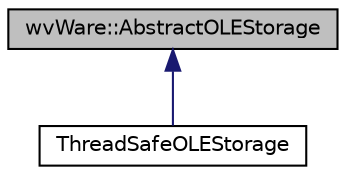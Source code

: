 digraph "wvWare::AbstractOLEStorage"
{
  edge [fontname="Helvetica",fontsize="10",labelfontname="Helvetica",labelfontsize="10"];
  node [fontname="Helvetica",fontsize="10",shape=record];
  Node0 [label="wvWare::AbstractOLEStorage",height=0.2,width=0.4,color="black", fillcolor="grey75", style="filled", fontcolor="black"];
  Node0 -> Node1 [dir="back",color="midnightblue",fontsize="10",style="solid",fontname="Helvetica"];
  Node1 [label="ThreadSafeOLEStorage",height=0.2,width=0.4,color="black", fillcolor="white", style="filled",URL="$class_thread_safe_o_l_e_storage.html"];
}
